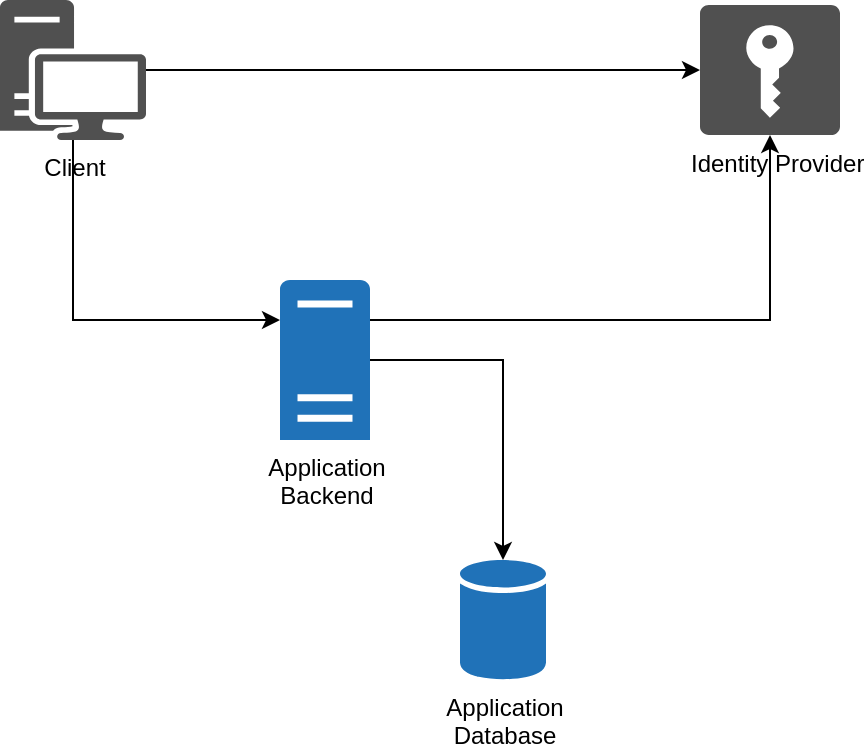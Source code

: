 <mxfile version="13.8.0" type="device"><diagram id="WI9T0HZ2pTsCkuznbFz-" name="Page-1"><mxGraphModel dx="1422" dy="763" grid="1" gridSize="10" guides="1" tooltips="1" connect="1" arrows="1" fold="1" page="1" pageScale="1" pageWidth="1169" pageHeight="827" math="0" shadow="0"><root><mxCell id="0"/><mxCell id="1" parent="0"/><mxCell id="ma4fH9Z6mfRjE7gq8NJ2-3" value="" style="edgeStyle=orthogonalEdgeStyle;rounded=0;orthogonalLoop=1;jettySize=auto;html=1;" edge="1" parent="1" target="ma4fH9Z6mfRjE7gq8NJ2-2"><mxGeometry relative="1" as="geometry"><mxPoint x="474" y="302" as="sourcePoint"/></mxGeometry></mxCell><mxCell id="ma4fH9Z6mfRjE7gq8NJ2-9" style="edgeStyle=orthogonalEdgeStyle;rounded=0;orthogonalLoop=1;jettySize=auto;html=1;" edge="1" parent="1" source="ma4fH9Z6mfRjE7gq8NJ2-4" target="ma4fH9Z6mfRjE7gq8NJ2-6"><mxGeometry relative="1" as="geometry"/></mxCell><mxCell id="ma4fH9Z6mfRjE7gq8NJ2-14" style="edgeStyle=orthogonalEdgeStyle;rounded=0;orthogonalLoop=1;jettySize=auto;html=1;" edge="1" parent="1" source="ma4fH9Z6mfRjE7gq8NJ2-4" target="ma4fH9Z6mfRjE7gq8NJ2-12"><mxGeometry relative="1" as="geometry"><Array as="points"><mxPoint x="485" y="400"/></Array></mxGeometry></mxCell><mxCell id="ma4fH9Z6mfRjE7gq8NJ2-4" value="&lt;div&gt;Application &lt;br&gt;&lt;/div&gt;&lt;div&gt;Backend&lt;/div&gt;" style="pointerEvents=1;shadow=0;dashed=0;html=1;strokeColor=none;labelPosition=center;verticalLabelPosition=bottom;verticalAlign=top;outlineConnect=0;align=center;shape=mxgraph.office.servers.server_generic;fillColor=#2072B8;" vertex="1" parent="1"><mxGeometry x="240" y="380" width="45" height="80" as="geometry"/></mxCell><mxCell id="ma4fH9Z6mfRjE7gq8NJ2-6" value="&lt;div&gt;Application&lt;/div&gt;&lt;div&gt;Database&lt;br&gt;&lt;/div&gt;" style="shadow=0;dashed=0;html=1;strokeColor=none;labelPosition=center;verticalLabelPosition=bottom;verticalAlign=top;outlineConnect=0;align=center;shape=mxgraph.office.databases.database;fillColor=#2072B8;" vertex="1" parent="1"><mxGeometry x="330" y="520" width="43" height="60" as="geometry"/></mxCell><mxCell id="ma4fH9Z6mfRjE7gq8NJ2-8" style="edgeStyle=orthogonalEdgeStyle;rounded=0;orthogonalLoop=1;jettySize=auto;html=1;" edge="1" parent="1" source="ma4fH9Z6mfRjE7gq8NJ2-7" target="ma4fH9Z6mfRjE7gq8NJ2-4"><mxGeometry relative="1" as="geometry"><Array as="points"><mxPoint x="137" y="400"/></Array></mxGeometry></mxCell><mxCell id="ma4fH9Z6mfRjE7gq8NJ2-13" style="edgeStyle=orthogonalEdgeStyle;rounded=0;orthogonalLoop=1;jettySize=auto;html=1;" edge="1" parent="1" source="ma4fH9Z6mfRjE7gq8NJ2-7" target="ma4fH9Z6mfRjE7gq8NJ2-12"><mxGeometry relative="1" as="geometry"/></mxCell><mxCell id="ma4fH9Z6mfRjE7gq8NJ2-7" value="&lt;div&gt;Client&lt;/div&gt;&lt;div&gt;&lt;br&gt;&lt;/div&gt;" style="pointerEvents=1;shadow=0;dashed=0;html=1;strokeColor=none;fillColor=#505050;labelPosition=center;verticalLabelPosition=bottom;verticalAlign=top;outlineConnect=0;align=center;shape=mxgraph.office.devices.workstation;" vertex="1" parent="1"><mxGeometry x="100" y="240" width="73" height="70" as="geometry"/></mxCell><mxCell id="ma4fH9Z6mfRjE7gq8NJ2-12" value="&lt;div&gt;&amp;nbsp; Identity Provider &lt;br&gt;&lt;/div&gt;&lt;div&gt;&lt;br&gt;&lt;/div&gt;" style="pointerEvents=1;shadow=0;dashed=0;html=1;strokeColor=none;fillColor=#505050;labelPosition=center;verticalLabelPosition=bottom;verticalAlign=top;outlineConnect=0;align=center;shape=mxgraph.office.security.management_role;" vertex="1" parent="1"><mxGeometry x="450" y="242.5" width="70" height="65" as="geometry"/></mxCell></root></mxGraphModel></diagram></mxfile>